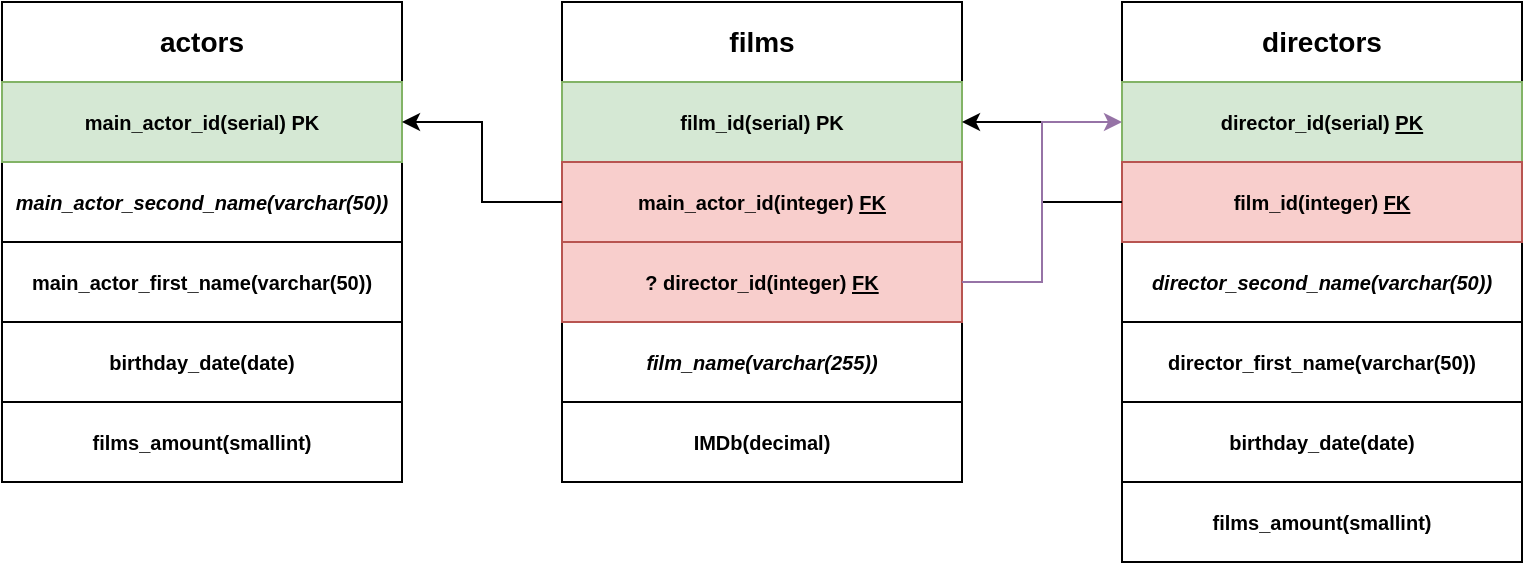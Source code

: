 <mxfile version="20.8.15" type="github">
  <diagram name="Страница 1" id="lynCQwub9FKNbzV4LjFN">
    <mxGraphModel dx="777" dy="414" grid="1" gridSize="10" guides="1" tooltips="1" connect="1" arrows="1" fold="1" page="1" pageScale="1" pageWidth="827" pageHeight="1169" math="0" shadow="0">
      <root>
        <mxCell id="0" />
        <mxCell id="1" parent="0" />
        <mxCell id="53_5UGNReRgQ4R-1LC-e-6" value="&lt;font style=&quot;font-size: 14px;&quot;&gt;films&lt;/font&gt;" style="swimlane;whiteSpace=wrap;html=1;startSize=40;fontSize=10;fontStyle=1" parent="1" vertex="1">
          <mxGeometry x="320" y="40" width="200" height="240" as="geometry" />
        </mxCell>
        <mxCell id="53_5UGNReRgQ4R-1LC-e-7" value="film_name(varchar(255))" style="text;html=1;align=center;verticalAlign=middle;whiteSpace=wrap;rounded=0;fontSize=10;fontStyle=3" parent="53_5UGNReRgQ4R-1LC-e-6" vertex="1">
          <mxGeometry y="160" width="200" height="40" as="geometry" />
        </mxCell>
        <mxCell id="53_5UGNReRgQ4R-1LC-e-8" value="film_id(serial) PK" style="text;html=1;align=center;verticalAlign=middle;whiteSpace=wrap;rounded=0;strokeColor=#82b366;fontSize=10;fontStyle=1;fillColor=#d5e8d4;" parent="53_5UGNReRgQ4R-1LC-e-6" vertex="1">
          <mxGeometry y="40" width="200" height="40" as="geometry" />
        </mxCell>
        <mxCell id="53_5UGNReRgQ4R-1LC-e-10" value="IMDb(decimal)" style="text;html=1;align=center;verticalAlign=middle;whiteSpace=wrap;rounded=0;strokeColor=default;fontSize=10;fontStyle=1" parent="53_5UGNReRgQ4R-1LC-e-6" vertex="1">
          <mxGeometry y="200" width="200" height="40" as="geometry" />
        </mxCell>
        <mxCell id="IURCWCf8nk7apge_HddO-5" value="main_actor_id(integer)&amp;nbsp;&lt;u&gt;FK&lt;/u&gt;" style="text;html=1;strokeColor=#b85450;fillColor=#f8cecc;align=center;verticalAlign=middle;whiteSpace=wrap;rounded=0;fontSize=10;fontStyle=1" vertex="1" parent="53_5UGNReRgQ4R-1LC-e-6">
          <mxGeometry y="80" width="200" height="40" as="geometry" />
        </mxCell>
        <mxCell id="53_5UGNReRgQ4R-1LC-e-11" value="? director_id(integer) &lt;u&gt;FK&lt;/u&gt;" style="text;html=1;align=center;verticalAlign=middle;whiteSpace=wrap;rounded=0;strokeColor=#b85450;fontSize=10;fontStyle=1;fillColor=#f8cecc;" parent="53_5UGNReRgQ4R-1LC-e-6" vertex="1">
          <mxGeometry y="120" width="200" height="40" as="geometry" />
        </mxCell>
        <mxCell id="53_5UGNReRgQ4R-1LC-e-12" value="&lt;font style=&quot;font-size: 14px;&quot;&gt;directors&lt;/font&gt;" style="swimlane;whiteSpace=wrap;html=1;startSize=40;fontSize=10;fontStyle=1" parent="1" vertex="1">
          <mxGeometry x="600" y="40" width="200" height="280" as="geometry">
            <mxRectangle x="600" y="40" width="90" height="40" as="alternateBounds" />
          </mxGeometry>
        </mxCell>
        <mxCell id="53_5UGNReRgQ4R-1LC-e-14" value="director_id(serial) &lt;u&gt;PK&lt;/u&gt;" style="text;html=1;strokeColor=#82b366;fillColor=#d5e8d4;align=center;verticalAlign=middle;whiteSpace=wrap;rounded=0;fontSize=10;fontStyle=1" parent="53_5UGNReRgQ4R-1LC-e-12" vertex="1">
          <mxGeometry y="40" width="200" height="40" as="geometry" />
        </mxCell>
        <mxCell id="53_5UGNReRgQ4R-1LC-e-19" value="director_first_name(varchar(50))" style="text;html=1;strokeColor=default;fillColor=none;align=center;verticalAlign=middle;whiteSpace=wrap;rounded=0;fontSize=10;fontStyle=1" parent="53_5UGNReRgQ4R-1LC-e-12" vertex="1">
          <mxGeometry y="160" width="200" height="40" as="geometry" />
        </mxCell>
        <mxCell id="53_5UGNReRgQ4R-1LC-e-22" value="birthday_date(date)" style="text;html=1;strokeColor=default;fillColor=none;align=center;verticalAlign=middle;whiteSpace=wrap;rounded=0;fontSize=10;fontStyle=1" parent="53_5UGNReRgQ4R-1LC-e-12" vertex="1">
          <mxGeometry y="200" width="200" height="40" as="geometry" />
        </mxCell>
        <mxCell id="53_5UGNReRgQ4R-1LC-e-23" value="films_amount(smallint)" style="text;html=1;strokeColor=default;fillColor=none;align=center;verticalAlign=middle;whiteSpace=wrap;rounded=0;fontSize=10;fontStyle=1" parent="53_5UGNReRgQ4R-1LC-e-12" vertex="1">
          <mxGeometry y="240" width="200" height="40" as="geometry" />
        </mxCell>
        <mxCell id="IURCWCf8nk7apge_HddO-3" value="film_id(integer)&amp;nbsp;&lt;u&gt;FK&lt;/u&gt;" style="text;html=1;strokeColor=#b85450;fillColor=#f8cecc;align=center;verticalAlign=middle;whiteSpace=wrap;rounded=0;fontSize=10;fontStyle=1" vertex="1" parent="53_5UGNReRgQ4R-1LC-e-12">
          <mxGeometry y="80" width="200" height="40" as="geometry" />
        </mxCell>
        <mxCell id="53_5UGNReRgQ4R-1LC-e-20" value="director_second_name(varchar(50))" style="text;html=1;align=center;verticalAlign=middle;whiteSpace=wrap;rounded=0;fontSize=10;fontStyle=3" parent="53_5UGNReRgQ4R-1LC-e-12" vertex="1">
          <mxGeometry y="120" width="200" height="40" as="geometry" />
        </mxCell>
        <mxCell id="53_5UGNReRgQ4R-1LC-e-24" value="&lt;font style=&quot;font-size: 14px;&quot;&gt;actors&lt;/font&gt;" style="swimlane;whiteSpace=wrap;html=1;startSize=40;fontSize=10;fontStyle=1" parent="1" vertex="1">
          <mxGeometry x="40" y="40" width="200" height="240" as="geometry" />
        </mxCell>
        <mxCell id="53_5UGNReRgQ4R-1LC-e-25" value="main_actor_id(serial) PK" style="text;html=1;strokeColor=#82b366;fillColor=#d5e8d4;align=center;verticalAlign=middle;whiteSpace=wrap;rounded=0;fontSize=10;fontStyle=1" parent="53_5UGNReRgQ4R-1LC-e-24" vertex="1">
          <mxGeometry y="40" width="200" height="40" as="geometry" />
        </mxCell>
        <mxCell id="53_5UGNReRgQ4R-1LC-e-30" value="main_actor_second_name(varchar(50))" style="text;html=1;align=center;verticalAlign=middle;whiteSpace=wrap;rounded=0;fontSize=10;fontStyle=3" parent="53_5UGNReRgQ4R-1LC-e-24" vertex="1">
          <mxGeometry y="80" width="200" height="40" as="geometry" />
        </mxCell>
        <mxCell id="53_5UGNReRgQ4R-1LC-e-32" value="main_actor_first_name(varchar(50))" style="text;html=1;align=center;verticalAlign=middle;whiteSpace=wrap;rounded=0;strokeColor=default;fontSize=10;fontStyle=1" parent="53_5UGNReRgQ4R-1LC-e-24" vertex="1">
          <mxGeometry y="120" width="200" height="40" as="geometry" />
        </mxCell>
        <mxCell id="53_5UGNReRgQ4R-1LC-e-33" value="birthday_date(date)" style="text;html=1;align=center;verticalAlign=middle;whiteSpace=wrap;rounded=0;strokeColor=default;fontSize=10;fontStyle=1" parent="53_5UGNReRgQ4R-1LC-e-24" vertex="1">
          <mxGeometry y="160" width="200" height="40" as="geometry" />
        </mxCell>
        <mxCell id="53_5UGNReRgQ4R-1LC-e-34" value="films_amount(smallint)" style="text;html=1;align=center;verticalAlign=middle;whiteSpace=wrap;rounded=0;strokeColor=default;fontSize=10;fontStyle=1" parent="53_5UGNReRgQ4R-1LC-e-24" vertex="1">
          <mxGeometry y="200" width="200" height="40" as="geometry" />
        </mxCell>
        <mxCell id="IURCWCf8nk7apge_HddO-6" style="edgeStyle=orthogonalEdgeStyle;rounded=0;orthogonalLoop=1;jettySize=auto;html=1;exitX=0;exitY=0.5;exitDx=0;exitDy=0;entryX=1;entryY=0.5;entryDx=0;entryDy=0;" edge="1" parent="1" source="IURCWCf8nk7apge_HddO-5" target="53_5UGNReRgQ4R-1LC-e-25">
          <mxGeometry relative="1" as="geometry" />
        </mxCell>
        <mxCell id="IURCWCf8nk7apge_HddO-7" style="edgeStyle=orthogonalEdgeStyle;rounded=0;orthogonalLoop=1;jettySize=auto;html=1;exitX=0;exitY=0.5;exitDx=0;exitDy=0;entryX=1;entryY=0.5;entryDx=0;entryDy=0;" edge="1" parent="1" source="IURCWCf8nk7apge_HddO-3" target="53_5UGNReRgQ4R-1LC-e-8">
          <mxGeometry relative="1" as="geometry" />
        </mxCell>
        <mxCell id="IURCWCf8nk7apge_HddO-10" style="edgeStyle=orthogonalEdgeStyle;rounded=0;orthogonalLoop=1;jettySize=auto;html=1;entryX=0;entryY=0.5;entryDx=0;entryDy=0;fillColor=#e1d5e7;strokeColor=#9673a6;" edge="1" parent="1" source="53_5UGNReRgQ4R-1LC-e-11" target="53_5UGNReRgQ4R-1LC-e-14">
          <mxGeometry relative="1" as="geometry" />
        </mxCell>
      </root>
    </mxGraphModel>
  </diagram>
</mxfile>
